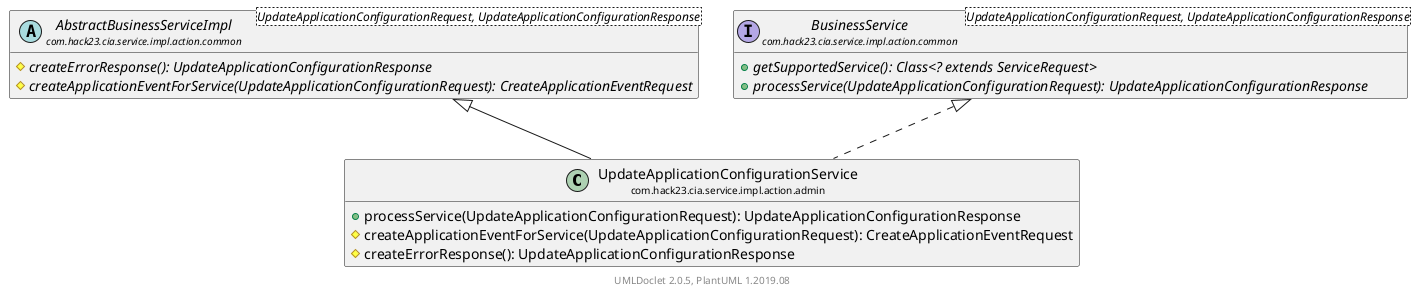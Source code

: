 @startuml
    set namespaceSeparator none
    hide empty fields
    hide empty methods

    class "<size:14>UpdateApplicationConfigurationService\n<size:10>com.hack23.cia.service.impl.action.admin" as com.hack23.cia.service.impl.action.admin.UpdateApplicationConfigurationService [[UpdateApplicationConfigurationService.html]] {
        +processService(UpdateApplicationConfigurationRequest): UpdateApplicationConfigurationResponse
        #createApplicationEventForService(UpdateApplicationConfigurationRequest): CreateApplicationEventRequest
        #createErrorResponse(): UpdateApplicationConfigurationResponse
    }

    abstract class "<size:14>AbstractBusinessServiceImpl\n<size:10>com.hack23.cia.service.impl.action.common" as com.hack23.cia.service.impl.action.common.AbstractBusinessServiceImpl<UpdateApplicationConfigurationRequest, UpdateApplicationConfigurationResponse> [[../common/AbstractBusinessServiceImpl.html]] {
        {abstract} #createErrorResponse(): UpdateApplicationConfigurationResponse
        {abstract} #createApplicationEventForService(UpdateApplicationConfigurationRequest): CreateApplicationEventRequest
    }
    interface "<size:14>BusinessService\n<size:10>com.hack23.cia.service.impl.action.common" as com.hack23.cia.service.impl.action.common.BusinessService<UpdateApplicationConfigurationRequest, UpdateApplicationConfigurationResponse> [[../common/BusinessService.html]] {
        {abstract} +getSupportedService(): Class<? extends ServiceRequest>
        {abstract} +processService(UpdateApplicationConfigurationRequest): UpdateApplicationConfigurationResponse
    }

    com.hack23.cia.service.impl.action.common.AbstractBusinessServiceImpl <|-- com.hack23.cia.service.impl.action.admin.UpdateApplicationConfigurationService
    com.hack23.cia.service.impl.action.common.BusinessService <|.. com.hack23.cia.service.impl.action.admin.UpdateApplicationConfigurationService

    center footer UMLDoclet 2.0.5, PlantUML 1.2019.08
@enduml
